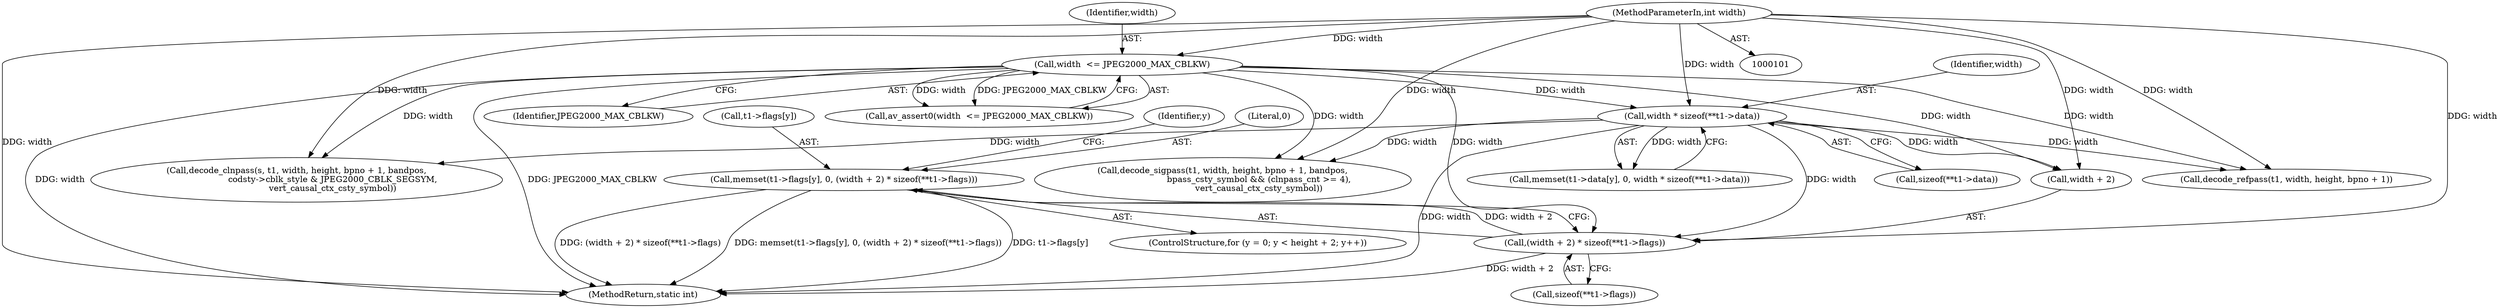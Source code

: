digraph "0_FFmpeg_9a271a9368eaabf99e6c2046103acb33957e63b7@API" {
"1000199" [label="(Call,memset(t1->flags[y], 0, (width + 2) * sizeof(**t1->flags)))"];
"1000206" [label="(Call,(width + 2) * sizeof(**t1->flags))"];
"1000150" [label="(Call,width  <= JPEG2000_MAX_CBLKW)"];
"1000106" [label="(MethodParameterIn,int width)"];
"1000173" [label="(Call,width * sizeof(**t1->data))"];
"1000268" [label="(Call,decode_refpass(t1, width, height, bpno + 1))"];
"1000206" [label="(Call,(width + 2) * sizeof(**t1->flags))"];
"1000106" [label="(MethodParameterIn,int width)"];
"1000199" [label="(Call,memset(t1->flags[y], 0, (width + 2) * sizeof(**t1->flags)))"];
"1000291" [label="(Call,decode_clnpass(s, t1, width, height, bpno + 1, bandpos,\n                           codsty->cblk_style & JPEG2000_CBLK_SEGSYM,\n                           vert_causal_ctx_csty_symbol))"];
"1000151" [label="(Identifier,width)"];
"1000340" [label="(MethodReturn,static int)"];
"1000166" [label="(Call,memset(t1->data[y], 0, width * sizeof(**t1->data)))"];
"1000205" [label="(Literal,0)"];
"1000174" [label="(Identifier,width)"];
"1000207" [label="(Call,width + 2)"];
"1000173" [label="(Call,width * sizeof(**t1->data))"];
"1000150" [label="(Call,width  <= JPEG2000_MAX_CBLKW)"];
"1000152" [label="(Identifier,JPEG2000_MAX_CBLKW)"];
"1000200" [label="(Call,t1->flags[y])"];
"1000149" [label="(Call,av_assert0(width  <= JPEG2000_MAX_CBLKW))"];
"1000175" [label="(Call,sizeof(**t1->data))"];
"1000198" [label="(Identifier,y)"];
"1000210" [label="(Call,sizeof(**t1->flags))"];
"1000252" [label="(Call,decode_sigpass(t1, width, height, bpno + 1, bandpos,\n                           bpass_csty_symbol && (clnpass_cnt >= 4),\n                           vert_causal_ctx_csty_symbol))"];
"1000188" [label="(ControlStructure,for (y = 0; y < height + 2; y++))"];
"1000199" -> "1000188"  [label="AST: "];
"1000199" -> "1000206"  [label="CFG: "];
"1000200" -> "1000199"  [label="AST: "];
"1000205" -> "1000199"  [label="AST: "];
"1000206" -> "1000199"  [label="AST: "];
"1000198" -> "1000199"  [label="CFG: "];
"1000199" -> "1000340"  [label="DDG: t1->flags[y]"];
"1000199" -> "1000340"  [label="DDG: (width + 2) * sizeof(**t1->flags)"];
"1000199" -> "1000340"  [label="DDG: memset(t1->flags[y], 0, (width + 2) * sizeof(**t1->flags))"];
"1000206" -> "1000199"  [label="DDG: width + 2"];
"1000206" -> "1000210"  [label="CFG: "];
"1000207" -> "1000206"  [label="AST: "];
"1000210" -> "1000206"  [label="AST: "];
"1000206" -> "1000340"  [label="DDG: width + 2"];
"1000150" -> "1000206"  [label="DDG: width"];
"1000173" -> "1000206"  [label="DDG: width"];
"1000106" -> "1000206"  [label="DDG: width"];
"1000150" -> "1000149"  [label="AST: "];
"1000150" -> "1000152"  [label="CFG: "];
"1000151" -> "1000150"  [label="AST: "];
"1000152" -> "1000150"  [label="AST: "];
"1000149" -> "1000150"  [label="CFG: "];
"1000150" -> "1000340"  [label="DDG: width"];
"1000150" -> "1000340"  [label="DDG: JPEG2000_MAX_CBLKW"];
"1000150" -> "1000149"  [label="DDG: width"];
"1000150" -> "1000149"  [label="DDG: JPEG2000_MAX_CBLKW"];
"1000106" -> "1000150"  [label="DDG: width"];
"1000150" -> "1000173"  [label="DDG: width"];
"1000150" -> "1000207"  [label="DDG: width"];
"1000150" -> "1000252"  [label="DDG: width"];
"1000150" -> "1000268"  [label="DDG: width"];
"1000150" -> "1000291"  [label="DDG: width"];
"1000106" -> "1000101"  [label="AST: "];
"1000106" -> "1000340"  [label="DDG: width"];
"1000106" -> "1000173"  [label="DDG: width"];
"1000106" -> "1000207"  [label="DDG: width"];
"1000106" -> "1000252"  [label="DDG: width"];
"1000106" -> "1000268"  [label="DDG: width"];
"1000106" -> "1000291"  [label="DDG: width"];
"1000173" -> "1000166"  [label="AST: "];
"1000173" -> "1000175"  [label="CFG: "];
"1000174" -> "1000173"  [label="AST: "];
"1000175" -> "1000173"  [label="AST: "];
"1000166" -> "1000173"  [label="CFG: "];
"1000173" -> "1000340"  [label="DDG: width"];
"1000173" -> "1000166"  [label="DDG: width"];
"1000173" -> "1000207"  [label="DDG: width"];
"1000173" -> "1000252"  [label="DDG: width"];
"1000173" -> "1000268"  [label="DDG: width"];
"1000173" -> "1000291"  [label="DDG: width"];
}

